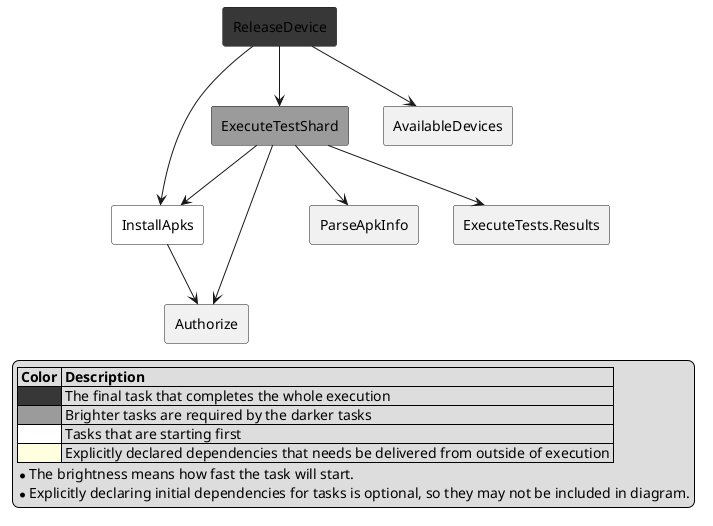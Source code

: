 @startuml

skinparam componentStyle rectangle

legend left
  |= Color |= Description |
  |<#373737>| The final task that completes the whole execution |
  |<#9b9b9b>| Brighter tasks are required by the darker tasks |
  |<#ffffff>| Tasks that are starting first |
  |<#LightYellow>| Explicitly declared dependencies that needs be delivered from outside of execution |
  * The brightness means how fast the task will start.
  * Explicitly declaring initial dependencies for tasks is optional, so they may not be included in diagram.
end legend

[InstallApks] #ffffff
[ExecuteTestShard] #9b9b9b
[ReleaseDevice] #373737

[InstallApks] --> [Authorize]
[ExecuteTestShard] --> [ParseApkInfo]
[ExecuteTestShard] --> [Authorize]
[ExecuteTestShard] --> [InstallApks]
[ExecuteTestShard] --> [ExecuteTests.Results]
[ReleaseDevice] --> [InstallApks]
[ReleaseDevice] --> [ExecuteTestShard]
[ReleaseDevice] --> [AvailableDevices]

@enduml
